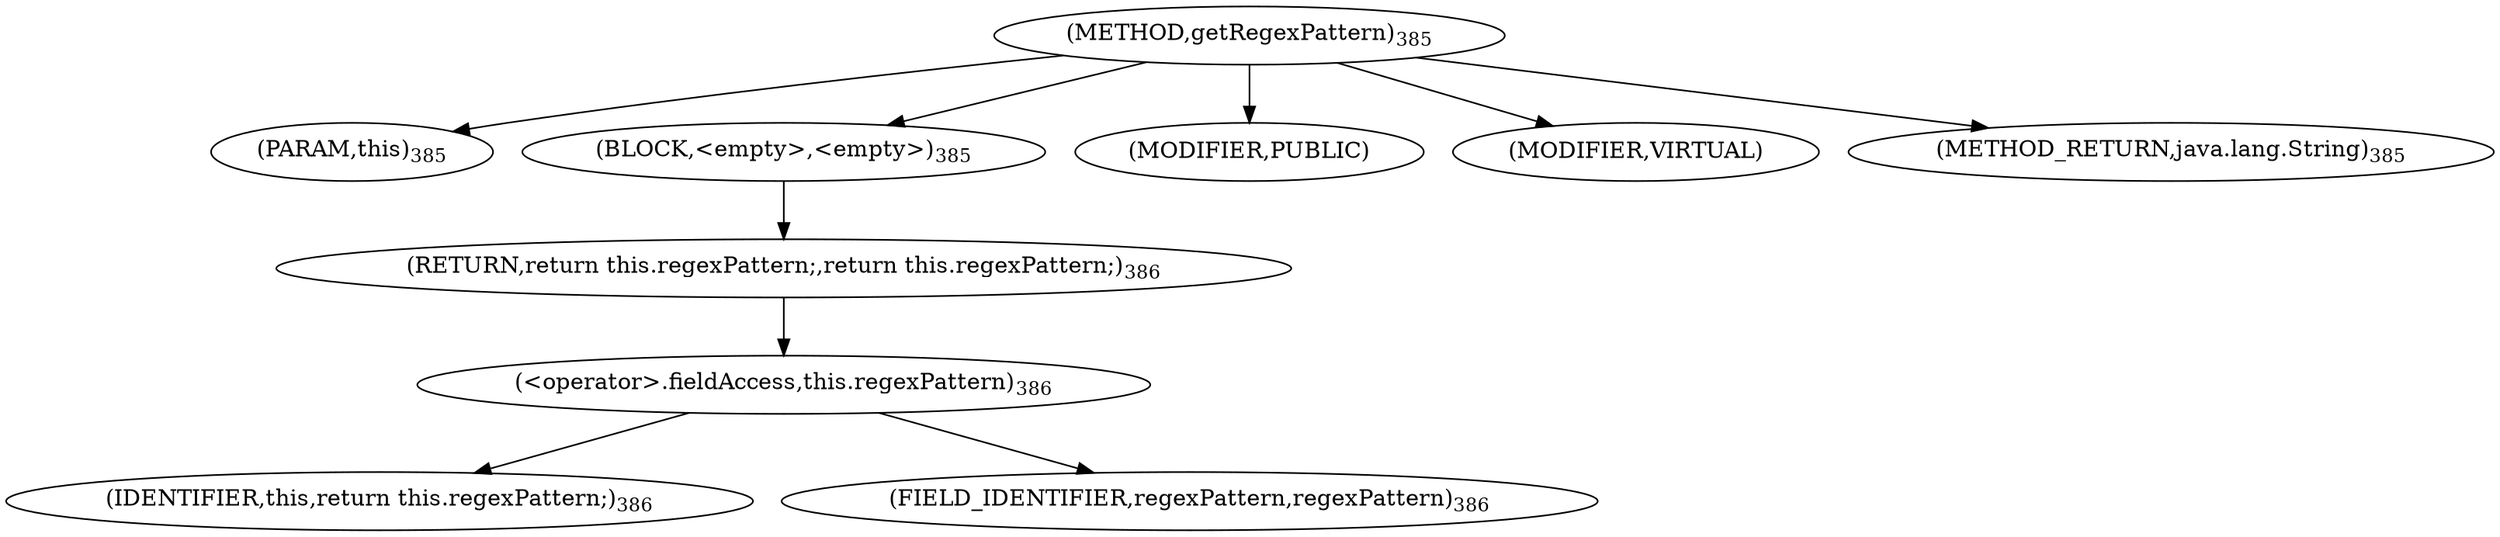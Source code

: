 digraph "getRegexPattern" {  
"1004" [label = <(METHOD,getRegexPattern)<SUB>385</SUB>> ]
"34" [label = <(PARAM,this)<SUB>385</SUB>> ]
"1005" [label = <(BLOCK,&lt;empty&gt;,&lt;empty&gt;)<SUB>385</SUB>> ]
"1006" [label = <(RETURN,return this.regexPattern;,return this.regexPattern;)<SUB>386</SUB>> ]
"1007" [label = <(&lt;operator&gt;.fieldAccess,this.regexPattern)<SUB>386</SUB>> ]
"33" [label = <(IDENTIFIER,this,return this.regexPattern;)<SUB>386</SUB>> ]
"1008" [label = <(FIELD_IDENTIFIER,regexPattern,regexPattern)<SUB>386</SUB>> ]
"1009" [label = <(MODIFIER,PUBLIC)> ]
"1010" [label = <(MODIFIER,VIRTUAL)> ]
"1011" [label = <(METHOD_RETURN,java.lang.String)<SUB>385</SUB>> ]
  "1004" -> "34" 
  "1004" -> "1005" 
  "1004" -> "1009" 
  "1004" -> "1010" 
  "1004" -> "1011" 
  "1005" -> "1006" 
  "1006" -> "1007" 
  "1007" -> "33" 
  "1007" -> "1008" 
}
